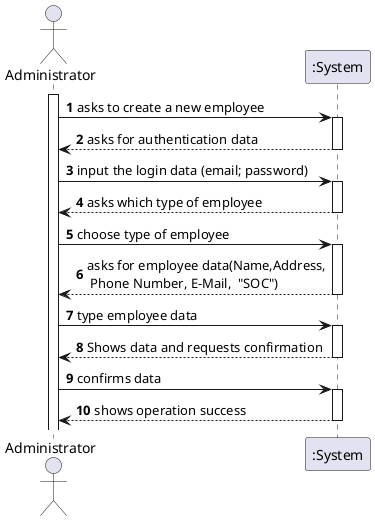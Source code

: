 @startuml
'https://plantuml.com/sequence-diagram

autonumber

actor "Administrator" as ADM

activate ADM

ADM -> ":System" : asks to create a new employee
activate ":System"
":System" --> ADM: asks for authentication data
deactivate ":System"

ADM -> ":System": input the login data (email; password)
activate ":System"
ADM <-- ":System": asks which type of employee
deactivate ":System"

ADM -> ":System": choose type of employee
activate ":System"
ADM <-- ":System": asks for employee data(Name,Address,\n Phone Number, E-Mail,  "SOC")
deactivate ":System"

ADM -> ":System": type employee data
activate ":System"
ADM <-- ":System": Shows data and requests confirmation
deactivate ":System"

ADM -> ":System": confirms data
activate ":System"
ADM <-- ":System": shows operation success
deactivate ":System"

@enduml